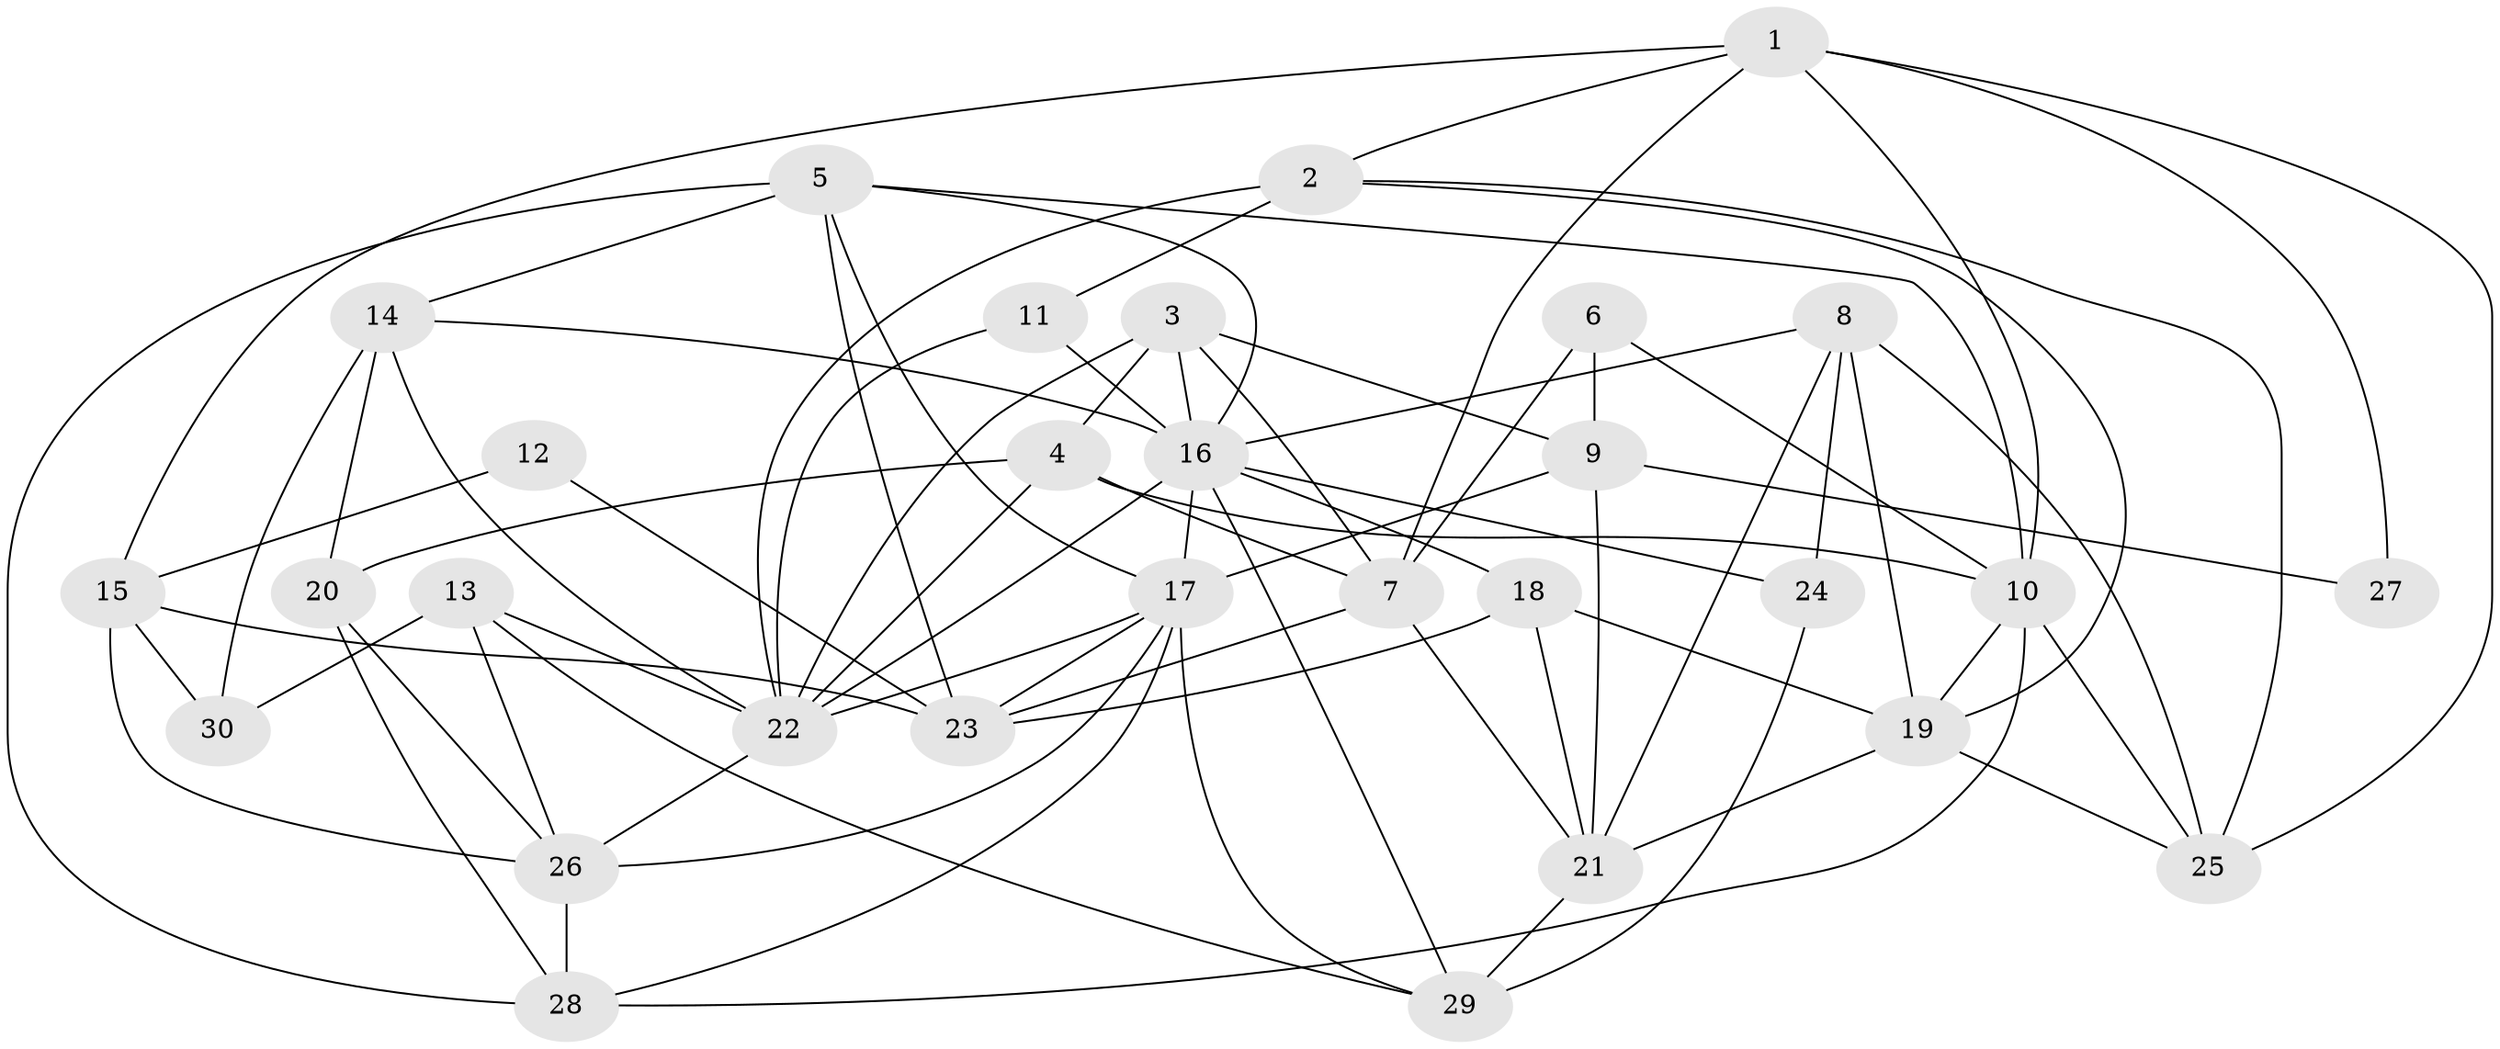 // original degree distribution, {4: 0.3, 6: 0.1, 3: 0.3, 2: 0.1, 5: 0.16666666666666666, 7: 0.016666666666666666, 9: 0.016666666666666666}
// Generated by graph-tools (version 1.1) at 2025/01/03/09/25 03:01:57]
// undirected, 30 vertices, 77 edges
graph export_dot {
graph [start="1"]
  node [color=gray90,style=filled];
  1;
  2;
  3;
  4;
  5;
  6;
  7;
  8;
  9;
  10;
  11;
  12;
  13;
  14;
  15;
  16;
  17;
  18;
  19;
  20;
  21;
  22;
  23;
  24;
  25;
  26;
  27;
  28;
  29;
  30;
  1 -- 2 [weight=1.0];
  1 -- 7 [weight=1.0];
  1 -- 10 [weight=1.0];
  1 -- 15 [weight=1.0];
  1 -- 25 [weight=1.0];
  1 -- 27 [weight=1.0];
  2 -- 11 [weight=1.0];
  2 -- 19 [weight=1.0];
  2 -- 22 [weight=1.0];
  2 -- 25 [weight=1.0];
  3 -- 4 [weight=1.0];
  3 -- 7 [weight=1.0];
  3 -- 9 [weight=1.0];
  3 -- 16 [weight=1.0];
  3 -- 22 [weight=2.0];
  4 -- 7 [weight=1.0];
  4 -- 10 [weight=1.0];
  4 -- 20 [weight=1.0];
  4 -- 22 [weight=1.0];
  5 -- 10 [weight=1.0];
  5 -- 14 [weight=1.0];
  5 -- 16 [weight=1.0];
  5 -- 17 [weight=1.0];
  5 -- 23 [weight=1.0];
  5 -- 28 [weight=1.0];
  6 -- 7 [weight=1.0];
  6 -- 9 [weight=1.0];
  6 -- 10 [weight=1.0];
  7 -- 21 [weight=1.0];
  7 -- 23 [weight=2.0];
  8 -- 16 [weight=1.0];
  8 -- 19 [weight=1.0];
  8 -- 21 [weight=1.0];
  8 -- 24 [weight=2.0];
  8 -- 25 [weight=1.0];
  9 -- 17 [weight=1.0];
  9 -- 21 [weight=1.0];
  9 -- 27 [weight=2.0];
  10 -- 19 [weight=1.0];
  10 -- 25 [weight=1.0];
  10 -- 28 [weight=1.0];
  11 -- 16 [weight=1.0];
  11 -- 22 [weight=2.0];
  12 -- 15 [weight=1.0];
  12 -- 23 [weight=1.0];
  13 -- 22 [weight=1.0];
  13 -- 26 [weight=1.0];
  13 -- 29 [weight=1.0];
  13 -- 30 [weight=1.0];
  14 -- 16 [weight=1.0];
  14 -- 20 [weight=2.0];
  14 -- 22 [weight=1.0];
  14 -- 30 [weight=1.0];
  15 -- 23 [weight=1.0];
  15 -- 26 [weight=2.0];
  15 -- 30 [weight=1.0];
  16 -- 17 [weight=2.0];
  16 -- 18 [weight=1.0];
  16 -- 22 [weight=1.0];
  16 -- 24 [weight=1.0];
  16 -- 29 [weight=1.0];
  17 -- 22 [weight=1.0];
  17 -- 23 [weight=1.0];
  17 -- 26 [weight=2.0];
  17 -- 28 [weight=1.0];
  17 -- 29 [weight=1.0];
  18 -- 19 [weight=2.0];
  18 -- 21 [weight=1.0];
  18 -- 23 [weight=1.0];
  19 -- 21 [weight=1.0];
  19 -- 25 [weight=1.0];
  20 -- 26 [weight=1.0];
  20 -- 28 [weight=1.0];
  21 -- 29 [weight=1.0];
  22 -- 26 [weight=2.0];
  24 -- 29 [weight=2.0];
  26 -- 28 [weight=1.0];
}
